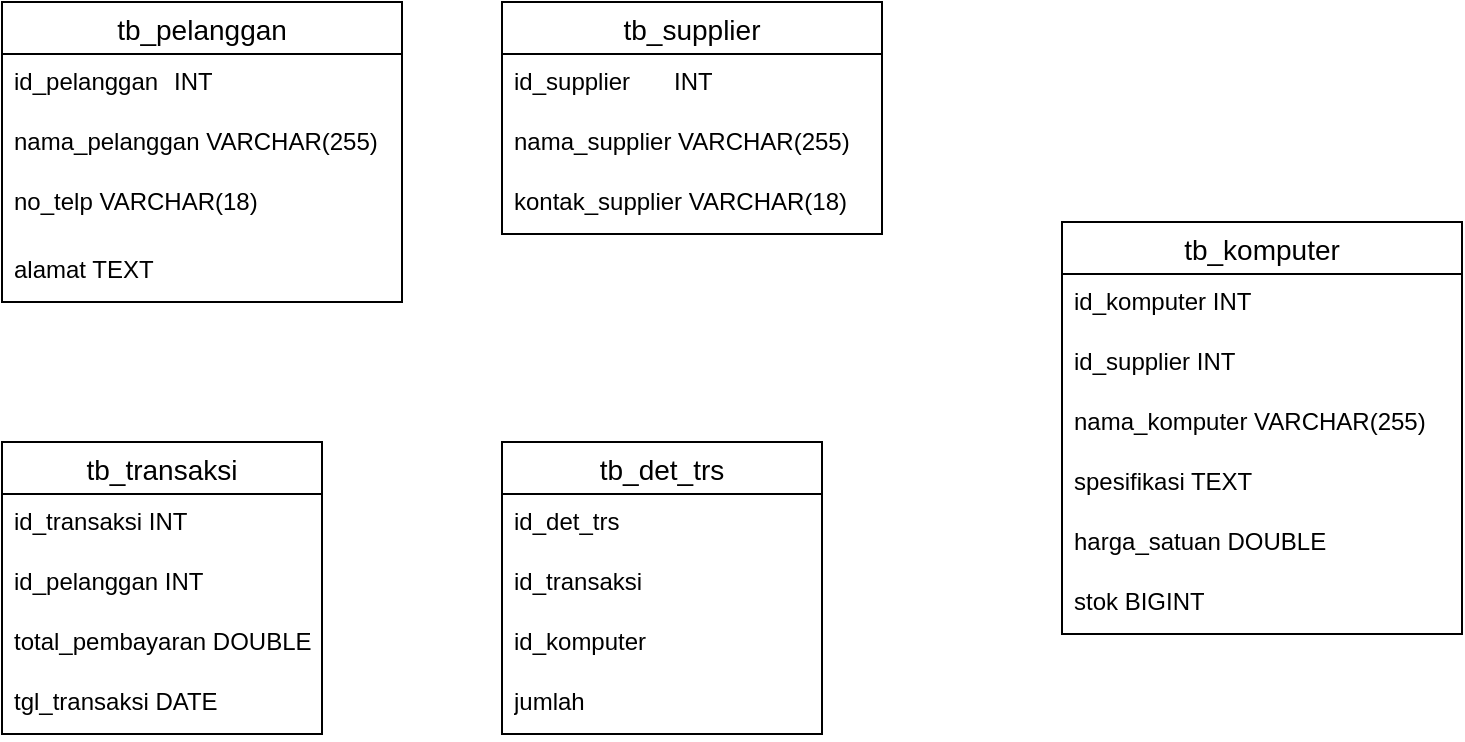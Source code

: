 <mxfile version="24.7.13">
  <diagram id="R2lEEEUBdFMjLlhIrx00" name="Page-1">
    <mxGraphModel dx="696" dy="377" grid="1" gridSize="10" guides="1" tooltips="1" connect="1" arrows="1" fold="1" page="1" pageScale="1" pageWidth="850" pageHeight="1100" math="0" shadow="0" extFonts="Permanent Marker^https://fonts.googleapis.com/css?family=Permanent+Marker">
      <root>
        <mxCell id="0" />
        <mxCell id="1" parent="0" />
        <mxCell id="3gcyzZ8czL5qvV0F5sZ--82" value="tb_transaksi" style="swimlane;fontStyle=0;childLayout=stackLayout;horizontal=1;startSize=26;horizontalStack=0;resizeParent=1;resizeParentMax=0;resizeLast=0;collapsible=1;marginBottom=0;align=center;fontSize=14;" vertex="1" parent="1">
          <mxGeometry x="120" y="290" width="160" height="146" as="geometry" />
        </mxCell>
        <mxCell id="3gcyzZ8czL5qvV0F5sZ--83" value="id_transaksi INT" style="text;strokeColor=none;fillColor=none;spacingLeft=4;spacingRight=4;overflow=hidden;rotatable=0;points=[[0,0.5],[1,0.5]];portConstraint=eastwest;fontSize=12;whiteSpace=wrap;html=1;" vertex="1" parent="3gcyzZ8czL5qvV0F5sZ--82">
          <mxGeometry y="26" width="160" height="30" as="geometry" />
        </mxCell>
        <mxCell id="3gcyzZ8czL5qvV0F5sZ--84" value="id_pelanggan INT" style="text;strokeColor=none;fillColor=none;spacingLeft=4;spacingRight=4;overflow=hidden;rotatable=0;points=[[0,0.5],[1,0.5]];portConstraint=eastwest;fontSize=12;whiteSpace=wrap;html=1;" vertex="1" parent="3gcyzZ8czL5qvV0F5sZ--82">
          <mxGeometry y="56" width="160" height="30" as="geometry" />
        </mxCell>
        <mxCell id="3gcyzZ8czL5qvV0F5sZ--85" value="total_pembayaran DOUBLE" style="text;strokeColor=none;fillColor=none;spacingLeft=4;spacingRight=4;overflow=hidden;rotatable=0;points=[[0,0.5],[1,0.5]];portConstraint=eastwest;fontSize=12;whiteSpace=wrap;html=1;" vertex="1" parent="3gcyzZ8czL5qvV0F5sZ--82">
          <mxGeometry y="86" width="160" height="30" as="geometry" />
        </mxCell>
        <mxCell id="3gcyzZ8czL5qvV0F5sZ--114" value="tgl_transaksi DATE" style="text;strokeColor=none;fillColor=none;spacingLeft=4;spacingRight=4;overflow=hidden;rotatable=0;points=[[0,0.5],[1,0.5]];portConstraint=eastwest;fontSize=12;whiteSpace=wrap;html=1;" vertex="1" parent="3gcyzZ8czL5qvV0F5sZ--82">
          <mxGeometry y="116" width="160" height="30" as="geometry" />
        </mxCell>
        <mxCell id="3gcyzZ8czL5qvV0F5sZ--88" value="tb_pelanggan" style="swimlane;fontStyle=0;childLayout=stackLayout;horizontal=1;startSize=26;horizontalStack=0;resizeParent=1;resizeParentMax=0;resizeLast=0;collapsible=1;marginBottom=0;align=center;fontSize=14;movable=1;resizable=1;rotatable=1;deletable=1;editable=1;locked=0;connectable=1;" vertex="1" parent="1">
          <mxGeometry x="120" y="70" width="200" height="150" as="geometry" />
        </mxCell>
        <mxCell id="3gcyzZ8czL5qvV0F5sZ--89" value="&lt;div style=&quot;&quot;&gt;&lt;span style=&quot;background-color: initial; color: rgb(0, 0, 0); --darkreader-inline-bgcolor: initial; --darkreader-inline-color: #e8e6e3;&quot; data-darkreader-inline-bgcolor=&quot;&quot; data-darkreader-inline-color=&quot;&quot;&gt;id_pelanggan &lt;span style=&quot;white-space: pre;&quot;&gt;&#x9;&lt;/span&gt;INT&lt;/span&gt;&lt;/div&gt;" style="text;strokeColor=none;fillColor=none;spacingLeft=4;spacingRight=4;overflow=hidden;rotatable=0;points=[[0,0.5],[1,0.5]];portConstraint=eastwest;fontSize=12;whiteSpace=wrap;html=1;align=left;" vertex="1" parent="3gcyzZ8czL5qvV0F5sZ--88">
          <mxGeometry y="26" width="200" height="30" as="geometry" />
        </mxCell>
        <mxCell id="3gcyzZ8czL5qvV0F5sZ--90" value="nama_pelanggan VARCHAR(255)" style="text;strokeColor=none;fillColor=none;spacingLeft=4;spacingRight=4;overflow=hidden;rotatable=0;points=[[0,0.5],[1,0.5]];portConstraint=eastwest;fontSize=12;whiteSpace=wrap;html=1;" vertex="1" parent="3gcyzZ8czL5qvV0F5sZ--88">
          <mxGeometry y="56" width="200" height="30" as="geometry" />
        </mxCell>
        <mxCell id="3gcyzZ8czL5qvV0F5sZ--91" value="no_telp VARCHAR(18)" style="text;strokeColor=none;fillColor=none;spacingLeft=4;spacingRight=4;overflow=hidden;rotatable=0;points=[[0,0.5],[1,0.5]];portConstraint=eastwest;fontSize=12;whiteSpace=wrap;html=1;" vertex="1" parent="3gcyzZ8czL5qvV0F5sZ--88">
          <mxGeometry y="86" width="200" height="34" as="geometry" />
        </mxCell>
        <mxCell id="3gcyzZ8czL5qvV0F5sZ--110" value="alamat TEXT" style="text;strokeColor=none;fillColor=none;spacingLeft=4;spacingRight=4;overflow=hidden;rotatable=0;points=[[0,0.5],[1,0.5]];portConstraint=eastwest;fontSize=12;whiteSpace=wrap;html=1;" vertex="1" parent="3gcyzZ8czL5qvV0F5sZ--88">
          <mxGeometry y="120" width="200" height="30" as="geometry" />
        </mxCell>
        <mxCell id="3gcyzZ8czL5qvV0F5sZ--92" value="tb_supplier" style="swimlane;fontStyle=0;childLayout=stackLayout;horizontal=1;startSize=26;horizontalStack=0;resizeParent=1;resizeParentMax=0;resizeLast=0;collapsible=1;marginBottom=0;align=center;fontSize=14;" vertex="1" parent="1">
          <mxGeometry x="370" y="70" width="190" height="116" as="geometry" />
        </mxCell>
        <mxCell id="3gcyzZ8czL5qvV0F5sZ--93" value="id_supplier&lt;span style=&quot;white-space: pre;&quot;&gt;&#x9;&lt;/span&gt;INT" style="text;strokeColor=none;fillColor=none;spacingLeft=4;spacingRight=4;overflow=hidden;rotatable=0;points=[[0,0.5],[1,0.5]];portConstraint=eastwest;fontSize=12;whiteSpace=wrap;html=1;" vertex="1" parent="3gcyzZ8czL5qvV0F5sZ--92">
          <mxGeometry y="26" width="190" height="30" as="geometry" />
        </mxCell>
        <mxCell id="3gcyzZ8czL5qvV0F5sZ--94" value="nama_supplier VARCHAR(255)" style="text;strokeColor=none;fillColor=none;spacingLeft=4;spacingRight=4;overflow=hidden;rotatable=0;points=[[0,0.5],[1,0.5]];portConstraint=eastwest;fontSize=12;whiteSpace=wrap;html=1;" vertex="1" parent="3gcyzZ8czL5qvV0F5sZ--92">
          <mxGeometry y="56" width="190" height="30" as="geometry" />
        </mxCell>
        <mxCell id="3gcyzZ8czL5qvV0F5sZ--95" value="kontak_supplier VARCHAR(18)" style="text;strokeColor=none;fillColor=none;spacingLeft=4;spacingRight=4;overflow=hidden;rotatable=0;points=[[0,0.5],[1,0.5]];portConstraint=eastwest;fontSize=12;whiteSpace=wrap;html=1;" vertex="1" parent="3gcyzZ8czL5qvV0F5sZ--92">
          <mxGeometry y="86" width="190" height="30" as="geometry" />
        </mxCell>
        <mxCell id="3gcyzZ8czL5qvV0F5sZ--96" value="tb_det_trs" style="swimlane;fontStyle=0;childLayout=stackLayout;horizontal=1;startSize=26;horizontalStack=0;resizeParent=1;resizeParentMax=0;resizeLast=0;collapsible=1;marginBottom=0;align=center;fontSize=14;" vertex="1" parent="1">
          <mxGeometry x="370" y="290" width="160" height="146" as="geometry" />
        </mxCell>
        <mxCell id="3gcyzZ8czL5qvV0F5sZ--97" value="id_det_trs" style="text;strokeColor=none;fillColor=none;spacingLeft=4;spacingRight=4;overflow=hidden;rotatable=0;points=[[0,0.5],[1,0.5]];portConstraint=eastwest;fontSize=12;whiteSpace=wrap;html=1;" vertex="1" parent="3gcyzZ8czL5qvV0F5sZ--96">
          <mxGeometry y="26" width="160" height="30" as="geometry" />
        </mxCell>
        <mxCell id="3gcyzZ8czL5qvV0F5sZ--98" value="id_transaksi" style="text;strokeColor=none;fillColor=none;spacingLeft=4;spacingRight=4;overflow=hidden;rotatable=0;points=[[0,0.5],[1,0.5]];portConstraint=eastwest;fontSize=12;whiteSpace=wrap;html=1;" vertex="1" parent="3gcyzZ8czL5qvV0F5sZ--96">
          <mxGeometry y="56" width="160" height="30" as="geometry" />
        </mxCell>
        <mxCell id="3gcyzZ8czL5qvV0F5sZ--99" value="id_komputer" style="text;strokeColor=none;fillColor=none;spacingLeft=4;spacingRight=4;overflow=hidden;rotatable=0;points=[[0,0.5],[1,0.5]];portConstraint=eastwest;fontSize=12;whiteSpace=wrap;html=1;" vertex="1" parent="3gcyzZ8czL5qvV0F5sZ--96">
          <mxGeometry y="86" width="160" height="30" as="geometry" />
        </mxCell>
        <mxCell id="3gcyzZ8czL5qvV0F5sZ--115" value="jumlah" style="text;strokeColor=none;fillColor=none;spacingLeft=4;spacingRight=4;overflow=hidden;rotatable=0;points=[[0,0.5],[1,0.5]];portConstraint=eastwest;fontSize=12;whiteSpace=wrap;html=1;" vertex="1" parent="3gcyzZ8czL5qvV0F5sZ--96">
          <mxGeometry y="116" width="160" height="30" as="geometry" />
        </mxCell>
        <mxCell id="3gcyzZ8czL5qvV0F5sZ--100" value="tb_komputer" style="swimlane;fontStyle=0;childLayout=stackLayout;horizontal=1;startSize=26;horizontalStack=0;resizeParent=1;resizeParentMax=0;resizeLast=0;collapsible=1;marginBottom=0;align=center;fontSize=14;" vertex="1" parent="1">
          <mxGeometry x="650" y="180" width="200" height="206" as="geometry" />
        </mxCell>
        <mxCell id="3gcyzZ8czL5qvV0F5sZ--101" value="id_komputer INT" style="text;strokeColor=none;fillColor=none;spacingLeft=4;spacingRight=4;overflow=hidden;rotatable=0;points=[[0,0.5],[1,0.5]];portConstraint=eastwest;fontSize=12;whiteSpace=wrap;html=1;" vertex="1" parent="3gcyzZ8czL5qvV0F5sZ--100">
          <mxGeometry y="26" width="200" height="30" as="geometry" />
        </mxCell>
        <mxCell id="3gcyzZ8czL5qvV0F5sZ--113" value="id_supplier INT" style="text;strokeColor=none;fillColor=none;spacingLeft=4;spacingRight=4;overflow=hidden;rotatable=0;points=[[0,0.5],[1,0.5]];portConstraint=eastwest;fontSize=12;whiteSpace=wrap;html=1;" vertex="1" parent="3gcyzZ8czL5qvV0F5sZ--100">
          <mxGeometry y="56" width="200" height="30" as="geometry" />
        </mxCell>
        <mxCell id="3gcyzZ8czL5qvV0F5sZ--103" value="nama_komputer VARCHAR(255)" style="text;strokeColor=none;fillColor=none;spacingLeft=4;spacingRight=4;overflow=hidden;rotatable=0;points=[[0,0.5],[1,0.5]];portConstraint=eastwest;fontSize=12;whiteSpace=wrap;html=1;" vertex="1" parent="3gcyzZ8czL5qvV0F5sZ--100">
          <mxGeometry y="86" width="200" height="30" as="geometry" />
        </mxCell>
        <mxCell id="3gcyzZ8czL5qvV0F5sZ--111" value="spesifikasi TEXT" style="text;strokeColor=none;fillColor=none;spacingLeft=4;spacingRight=4;overflow=hidden;rotatable=0;points=[[0,0.5],[1,0.5]];portConstraint=eastwest;fontSize=12;whiteSpace=wrap;html=1;" vertex="1" parent="3gcyzZ8czL5qvV0F5sZ--100">
          <mxGeometry y="116" width="200" height="30" as="geometry" />
        </mxCell>
        <mxCell id="3gcyzZ8czL5qvV0F5sZ--112" value="harga_satuan DOUBLE" style="text;strokeColor=none;fillColor=none;spacingLeft=4;spacingRight=4;overflow=hidden;rotatable=0;points=[[0,0.5],[1,0.5]];portConstraint=eastwest;fontSize=12;whiteSpace=wrap;html=1;" vertex="1" parent="3gcyzZ8czL5qvV0F5sZ--100">
          <mxGeometry y="146" width="200" height="30" as="geometry" />
        </mxCell>
        <mxCell id="3gcyzZ8czL5qvV0F5sZ--102" value="stok BIGINT" style="text;strokeColor=none;fillColor=none;spacingLeft=4;spacingRight=4;overflow=hidden;rotatable=0;points=[[0,0.5],[1,0.5]];portConstraint=eastwest;fontSize=12;whiteSpace=wrap;html=1;" vertex="1" parent="3gcyzZ8czL5qvV0F5sZ--100">
          <mxGeometry y="176" width="200" height="30" as="geometry" />
        </mxCell>
      </root>
    </mxGraphModel>
  </diagram>
</mxfile>
